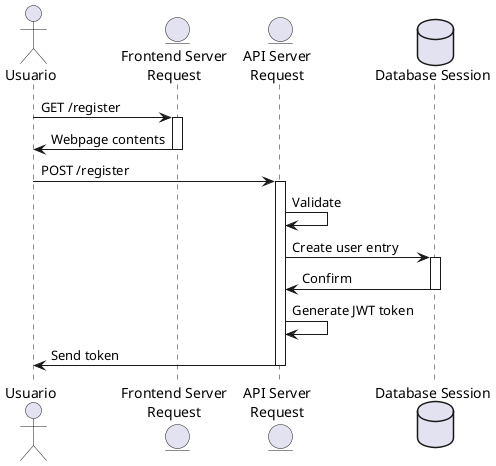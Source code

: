 @startuml sequence1

actor "Usuario" as user
entity "Frontend Server\nRequest" as fe
entity "API Server\nRequest" as api
database "Database Session" as db

user -> fe : GET /register
activate fe
fe -> user : Webpage contents
deactivate fe
user -> api : POST /register
activate api
api -> api : Validate
api -> db : Create user entry
activate db
db -> api : Confirm
deactivate db
api -> api : Generate JWT token
api -> user : Send token
deactivate api

@enduml